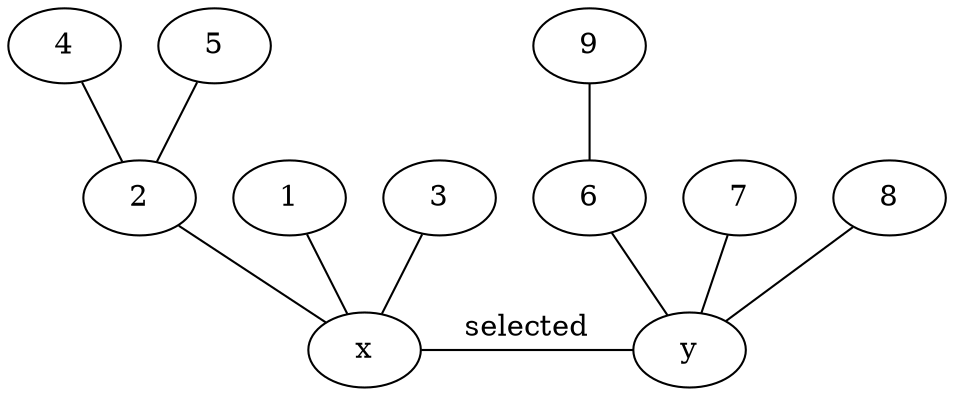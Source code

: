 graph {
    4 -- 2
    5 -- 2
    1 -- x
    2 -- x
    3 -- x
    9 -- 6
    6 -- y
    7 -- y
    8 -- y
    x -- y [label = "selected"]
    {rank=same;x,y}
}
